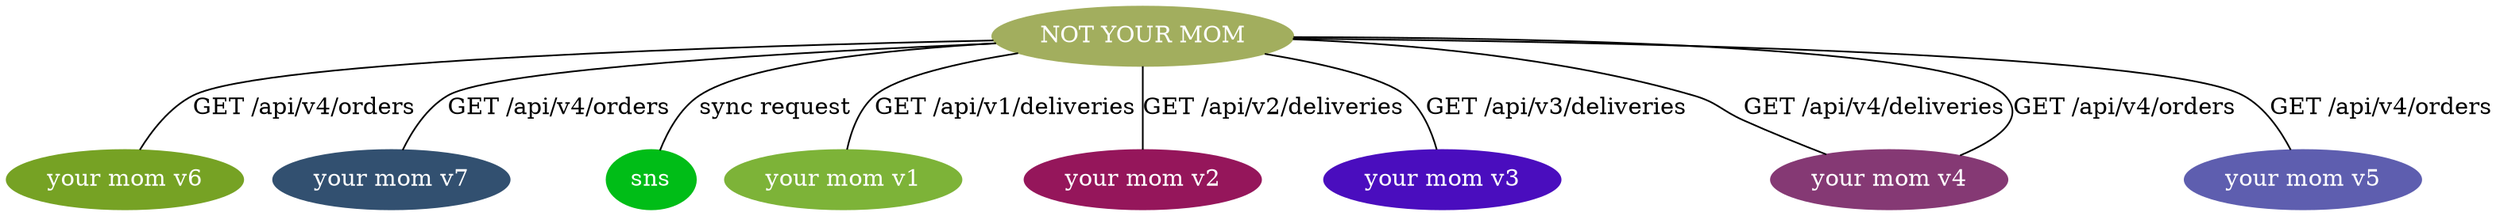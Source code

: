 graph {
"NOT YOUR MOM"[fontcolor=white,style=filled,color="#a2ae5e"]
"your mom v6"[fontcolor=white,style=filled,color="#76a224"]
"NOT YOUR MOM" -- "your mom v6"[label="GET /api/v4/orders",weight="1"];
"your mom v7"[fontcolor=white,style=filled,color="#325070"]
"NOT YOUR MOM" -- "your mom v7"[label="GET /api/v4/orders",weight="1"];
"sns"[fontcolor=white,style=filled,color="#00bd17"]
"NOT YOUR MOM" -- "sns"[label="sync request",weight="1"];
"your mom v1"[fontcolor=white,style=filled,color="#7db338"]
"NOT YOUR MOM" -- "your mom v1"[label="GET /api/v1/deliveries",weight="1"];
"your mom v2"[fontcolor=white,style=filled,color="#95165b"]
"NOT YOUR MOM" -- "your mom v2"[label="GET /api/v2/deliveries",weight="1"];
"your mom v3"[fontcolor=white,style=filled,color="#4a0dbe"]
"NOT YOUR MOM" -- "your mom v3"[label="GET /api/v3/deliveries",weight="1"];
"your mom v4"[fontcolor=white,style=filled,color="#853974"]
"NOT YOUR MOM" -- "your mom v4"[label="GET /api/v4/deliveries",weight="1"];
"NOT YOUR MOM" -- "your mom v4"[label="GET /api/v4/orders",weight="1"];
"your mom v5"[fontcolor=white,style=filled,color="#5e5eaf"]
"NOT YOUR MOM" -- "your mom v5"[label="GET /api/v4/orders",weight="1"];
}
